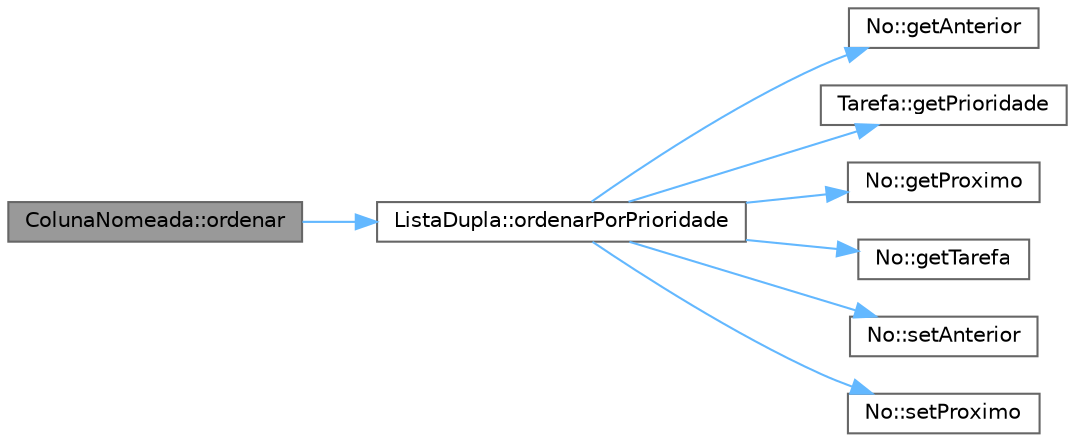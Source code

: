digraph "ColunaNomeada::ordenar"
{
 // INTERACTIVE_SVG=YES
 // LATEX_PDF_SIZE
  bgcolor="transparent";
  edge [fontname=Helvetica,fontsize=10,labelfontname=Helvetica,labelfontsize=10];
  node [fontname=Helvetica,fontsize=10,shape=box,height=0.2,width=0.4];
  rankdir="LR";
  Node1 [id="Node000001",label="ColunaNomeada::ordenar",height=0.2,width=0.4,color="gray40", fillcolor="grey60", style="filled", fontcolor="black",tooltip="Ordena as tarefas da coluna por prioridade."];
  Node1 -> Node2 [id="edge8_Node000001_Node000002",color="steelblue1",style="solid",tooltip=" "];
  Node2 [id="Node000002",label="ListaDupla::ordenarPorPrioridade",height=0.2,width=0.4,color="grey40", fillcolor="white", style="filled",URL="$dd/d91/class_lista_dupla.html#a0da08b292785498fc7bb358a84bed282",tooltip="Ordena a lista de tarefas por prioridade."];
  Node2 -> Node3 [id="edge9_Node000002_Node000003",color="steelblue1",style="solid",tooltip=" "];
  Node3 [id="Node000003",label="No::getAnterior",height=0.2,width=0.4,color="grey40", fillcolor="white", style="filled",URL="$d9/d55/class_no.html#a18866d7db046e7987120e93bf1a839d3",tooltip="Obtém o nó anterior."];
  Node2 -> Node4 [id="edge10_Node000002_Node000004",color="steelblue1",style="solid",tooltip=" "];
  Node4 [id="Node000004",label="Tarefa::getPrioridade",height=0.2,width=0.4,color="grey40", fillcolor="white", style="filled",URL="$da/d23/class_tarefa.html#a7bf9fd90402ab301884f4dcbb36dcec8",tooltip="Obtém a prioridade da tarefa."];
  Node2 -> Node5 [id="edge11_Node000002_Node000005",color="steelblue1",style="solid",tooltip=" "];
  Node5 [id="Node000005",label="No::getProximo",height=0.2,width=0.4,color="grey40", fillcolor="white", style="filled",URL="$d9/d55/class_no.html#a42bd9dc9c7b24743c82e89b42a1581a2",tooltip="Obtém o próximo nó."];
  Node2 -> Node6 [id="edge12_Node000002_Node000006",color="steelblue1",style="solid",tooltip=" "];
  Node6 [id="Node000006",label="No::getTarefa",height=0.2,width=0.4,color="grey40", fillcolor="white", style="filled",URL="$d9/d55/class_no.html#a3e8d735fc07c24ecaee4e283ac9a1f36",tooltip="Obtém a tarefa armazenada no nó."];
  Node2 -> Node7 [id="edge13_Node000002_Node000007",color="steelblue1",style="solid",tooltip=" "];
  Node7 [id="Node000007",label="No::setAnterior",height=0.2,width=0.4,color="grey40", fillcolor="white", style="filled",URL="$d9/d55/class_no.html#a337f5ed0c85f3ac6646fd8295f2017a7",tooltip="Define o nó anterior."];
  Node2 -> Node8 [id="edge14_Node000002_Node000008",color="steelblue1",style="solid",tooltip=" "];
  Node8 [id="Node000008",label="No::setProximo",height=0.2,width=0.4,color="grey40", fillcolor="white", style="filled",URL="$d9/d55/class_no.html#a1fd6922d7a6b246aa11251effaceeb7b",tooltip="Define o próximo nó."];
}
